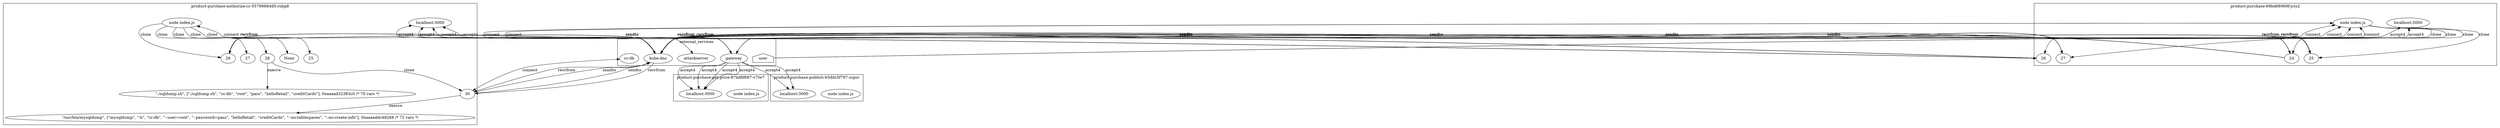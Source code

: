 digraph G {
	subgraph "cluster_ product-purchase-authorize-cc-55799684d5-rnbp8 " {
		label=" product-purchase-authorize-cc-55799684d5-rnbp8 "
		10636 [label="node index.js"]
		"product-purchase-authorize-cc_localhost_3000" [label="localhost:3000"]
		"product-purchase-authorize-cc_localhost_3000" [label="localhost:3000"]
		10636 -> 15360 [label=clone]
		10636 -> 15358 [label=clone]
		10636 -> 15367 [label=clone]
		10636 -> 16531 [label=clone]
		"product-purchase-authorize-cc_localhost_3000" [label="localhost:3000"]
		"product-purchase-authorize-cc_localhost_3000" [label="localhost:3000"]
		10636 -> None [label=clone]
		15360 [label=25]
		15358 [label=26]
		15367 [label=27]
		16531 [label=28]
		" product-purchase-authorize-cc-55799684d5-rnbp8 _./sqldump.sh cc-db root pass helloRetail creditCards" [label="\"./sqldump.sh\", [\"./sqldump.sh\", \"cc-db\", \"root\", \"pass\", \"helloRetail\", \"creditCards\"], 0xaaaad32383c0 /* 70 vars */"]
		16531 -> " product-purchase-authorize-cc-55799684d5-rnbp8 _./sqldump.sh cc-db root pass helloRetail creditCards" [label=execve]
		16531 -> 16538 [label=clone]
		16538 [label=30]
		" product-purchase-authorize-cc-55799684d5-rnbp8 _mysqldump -h cc-db --user=root --password=pass helloRetail creditCards --no-tablespaces --no-create-info" [label="\"/usr/bin/mysqldump\", [\"mysqldump\", \"-h\", \"cc-db\", \"--user=root\", \"--password=pass\", \"helloRetail\", \"creditCards\", \"--no-tablespaces\", \"--no-create-info\"], 0xaaaaddc48268 /* 72 vars */"]
		16538 -> " product-purchase-authorize-cc-55799684d5-rnbp8 _mysqldump -h cc-db --user=root --password=pass helloRetail creditCards --no-tablespaces --no-create-info" [label=execve]
	}
	subgraph "cluster_ product-purchase-69bd66969f-jcts2 " {
		label=" product-purchase-69bd66969f-jcts2 "
		11585 [label="node index.js"]
		"product-purchase_localhost_3000" [label="localhost:3000"]
		"product-purchase_localhost_3000" [label="localhost:3000"]
		11585 -> 15313 [label=clone]
		11585 -> 15305 [label=clone]
		11585 -> 15300 [label=clone]
		11585 -> 15321 [label=clone]
		15313 [label=24]
		15305 [label=25]
		15300 [label=26]
		15321 [label=27]
	}
	subgraph "cluster_ product-purchase-get-price-87bd8f687-v7lw7 " {
		label=" product-purchase-get-price-87bd8f687-v7lw7 "
		12826 [label="node index.js"]
		"product-purchase-get-price_localhost_3000" [label="localhost:3000"]
		"product-purchase-get-price_localhost_3000" [label="localhost:3000"]
		"product-purchase-get-price_localhost_3000" [label="localhost:3000"]
		"product-purchase-get-price_localhost_3000" [label="localhost:3000"]
	}
	subgraph "cluster_ product-purchase-publish-65ddc5f797-szpsr " {
		label=" product-purchase-publish-65ddc5f797-szpsr "
		14313 [label="node index.js"]
		"product-purchase-publish_localhost_3000" [label="localhost:3000"]
		"product-purchase-publish_localhost_3000" [label="localhost:3000"]
	}
	subgraph cluster_services {
		label=external_services
		user [shape=house]
		"10.107.89.58_8080" -> "product-purchase-authorize-cc_localhost_3000" [label=accept4]
		"10.107.89.58_8080" -> "product-purchase-authorize-cc_localhost_3000" [label=accept4]
		"10.107.60.40_8889" [label=attackserver]
		10636 -> "10.107.60.40_8889" [label=connect dir=both]
		"10.107.89.58_8080" -> "product-purchase-authorize-cc_localhost_3000" [label=accept4]
		"10.107.89.58_8080" -> "product-purchase-authorize-cc_localhost_3000" [label=accept4]
		"10.96.0.10_53" [label="kube-dns"]
		15358 -> "10.96.0.10_53" [label=sendto]
		"10.96.0.10_53" [label="kube-dns"]
		15358 -> "10.96.0.10_53" [label=sendto]
		"10.96.0.10_53" [label="kube-dns"]
		"10.96.0.10_53" -> 15358 [label=recvfrom]
		"10.96.0.10_53" [label="kube-dns"]
		"10.96.0.10_53" -> 15358 [label=recvfrom]
		"10.96.0.10_53" [label="kube-dns"]
		15358 -> "10.96.0.10_53" [label=sendto]
		"10.96.0.10_53" [label="kube-dns"]
		15358 -> "10.96.0.10_53" [label=sendto]
		"10.96.0.10_53" [label="kube-dns"]
		"10.96.0.10_53" -> 15358 [label=recvfrom]
		"10.96.0.10_53" [label="kube-dns"]
		"10.96.0.10_53" -> 15358 [label=recvfrom]
		"10.96.0.10_53" [label="kube-dns"]
		15358 -> "10.96.0.10_53" [label=sendto]
		"10.96.0.10_53" [label="kube-dns"]
		15358 -> "10.96.0.10_53" [label=sendto]
		"10.96.0.10_53" [label="kube-dns"]
		"10.96.0.10_53" -> 15358 [label=recvfrom]
		"10.96.0.10_53" [label="kube-dns"]
		"10.96.0.10_53" -> 15358 [label=recvfrom]
		"10.96.0.10_53" [label="kube-dns"]
		15358 -> "10.96.0.10_53" [label=sendto]
		"10.96.0.10_53" [label="kube-dns"]
		15358 -> "10.96.0.10_53" [label=sendto]
		"10.96.0.10_53" [label="kube-dns"]
		"10.96.0.10_53" -> 15358 [label=recvfrom]
		"10.96.0.10_53" [label="kube-dns"]
		"10.96.0.10_53" -> 15358 [label=recvfrom]
		"10.96.0.10_53" [label="kube-dns"]
		16538 -> "10.96.0.10_53" [label=sendto]
		"10.96.0.10_53" [label="kube-dns"]
		16538 -> "10.96.0.10_53" [label=sendto]
		"10.96.0.10_53" [label="kube-dns"]
		"10.96.0.10_53" -> 16538 [label=recvfrom]
		"10.96.0.10_53" [label="kube-dns"]
		"10.96.0.10_53" -> 16538 [label=recvfrom]
		"10.102.212.90_3306" [label="cc-db"]
		16538 -> "10.102.212.90_3306" [label=connect dir=both]
		user -> "product-purchase_localhost_3000" [label=accept4]
		user -> "product-purchase_localhost_3000" [label=accept4]
		"10.107.89.58_8080" [label=gateway]
		11585 -> "10.107.89.58_8080" [label=connect dir=both]
		"10.107.89.58_8080" [label=gateway]
		11585 -> "10.107.89.58_8080" [label=connect dir=both]
		"10.107.89.58_8080" [label=gateway]
		11585 -> "10.107.89.58_8080" [label=connect dir=both]
		"10.107.89.58_8080" [label=gateway]
		11585 -> "10.107.89.58_8080" [label=connect dir=both]
		"10.107.89.58_8080" [label=gateway]
		11585 -> "10.107.89.58_8080" [label=connect dir=both]
		"10.107.89.58_8080" [label=gateway]
		11585 -> "10.107.89.58_8080" [label=connect dir=both]
		"10.96.0.10_53" [label="kube-dns"]
		15313 -> "10.96.0.10_53" [label=sendto]
		"10.96.0.10_53" [label="kube-dns"]
		15313 -> "10.96.0.10_53" [label=sendto]
		"10.96.0.10_53" [label="kube-dns"]
		"10.96.0.10_53" -> 15313 [label=recvfrom]
		"10.96.0.10_53" [label="kube-dns"]
		"10.96.0.10_53" -> 15313 [label=recvfrom]
		"10.96.0.10_53" [label="kube-dns"]
		15313 -> "10.96.0.10_53" [label=sendto]
		"10.96.0.10_53" [label="kube-dns"]
		15313 -> "10.96.0.10_53" [label=sendto]
		"10.96.0.10_53" [label="kube-dns"]
		"10.96.0.10_53" -> 15313 [label=recvfrom]
		"10.96.0.10_53" [label="kube-dns"]
		"10.96.0.10_53" -> 15313 [label=recvfrom]
		"10.96.0.10_53" [label="kube-dns"]
		15313 -> "10.96.0.10_53" [label=sendto]
		"10.96.0.10_53" [label="kube-dns"]
		15313 -> "10.96.0.10_53" [label=sendto]
		"10.96.0.10_53" [label="kube-dns"]
		"10.96.0.10_53" -> 15313 [label=recvfrom]
		"10.96.0.10_53" [label="kube-dns"]
		"10.96.0.10_53" -> 15313 [label=recvfrom]
		"10.96.0.10_53" [label="kube-dns"]
		15313 -> "10.96.0.10_53" [label=sendto]
		"10.96.0.10_53" [label="kube-dns"]
		15313 -> "10.96.0.10_53" [label=sendto]
		"10.96.0.10_53" [label="kube-dns"]
		"10.96.0.10_53" -> 15313 [label=recvfrom]
		"10.96.0.10_53" [label="kube-dns"]
		"10.96.0.10_53" -> 15313 [label=recvfrom]
		"10.96.0.10_53" [label="kube-dns"]
		15305 -> "10.96.0.10_53" [label=sendto]
		"10.96.0.10_53" [label="kube-dns"]
		15305 -> "10.96.0.10_53" [label=sendto]
		"10.96.0.10_53" [label="kube-dns"]
		"10.96.0.10_53" -> 15305 [label=recvfrom]
		"10.96.0.10_53" [label="kube-dns"]
		"10.96.0.10_53" -> 15305 [label=recvfrom]
		"10.96.0.10_53" [label="kube-dns"]
		15305 -> "10.96.0.10_53" [label=sendto]
		"10.96.0.10_53" [label="kube-dns"]
		15305 -> "10.96.0.10_53" [label=sendto]
		"10.96.0.10_53" [label="kube-dns"]
		"10.96.0.10_53" -> 15305 [label=recvfrom]
		"10.96.0.10_53" [label="kube-dns"]
		"10.96.0.10_53" -> 15305 [label=recvfrom]
		"10.96.0.10_53" [label="kube-dns"]
		15305 -> "10.96.0.10_53" [label=sendto]
		"10.96.0.10_53" [label="kube-dns"]
		15305 -> "10.96.0.10_53" [label=sendto]
		"10.96.0.10_53" [label="kube-dns"]
		"10.96.0.10_53" -> 15305 [label=recvfrom]
		"10.96.0.10_53" [label="kube-dns"]
		"10.96.0.10_53" -> 15305 [label=recvfrom]
		"10.96.0.10_53" [label="kube-dns"]
		15305 -> "10.96.0.10_53" [label=sendto]
		"10.96.0.10_53" [label="kube-dns"]
		15305 -> "10.96.0.10_53" [label=sendto]
		"10.96.0.10_53" [label="kube-dns"]
		"10.96.0.10_53" -> 15305 [label=recvfrom]
		"10.96.0.10_53" [label="kube-dns"]
		"10.96.0.10_53" -> 15305 [label=recvfrom]
		"10.96.0.10_53" [label="kube-dns"]
		15305 -> "10.96.0.10_53" [label=sendto]
		"10.96.0.10_53" [label="kube-dns"]
		15305 -> "10.96.0.10_53" [label=sendto]
		"10.96.0.10_53" [label="kube-dns"]
		"10.96.0.10_53" -> 15305 [label=recvfrom]
		"10.96.0.10_53" [label="kube-dns"]
		"10.96.0.10_53" -> 15305 [label=recvfrom]
		"10.96.0.10_53" [label="kube-dns"]
		15305 -> "10.96.0.10_53" [label=sendto]
		"10.96.0.10_53" [label="kube-dns"]
		15305 -> "10.96.0.10_53" [label=sendto]
		"10.96.0.10_53" [label="kube-dns"]
		"10.96.0.10_53" -> 15305 [label=recvfrom]
		"10.96.0.10_53" [label="kube-dns"]
		"10.96.0.10_53" -> 15305 [label=recvfrom]
		"10.96.0.10_53" [label="kube-dns"]
		15305 -> "10.96.0.10_53" [label=sendto]
		"10.96.0.10_53" [label="kube-dns"]
		15305 -> "10.96.0.10_53" [label=sendto]
		"10.96.0.10_53" [label="kube-dns"]
		"10.96.0.10_53" -> 15305 [label=recvfrom]
		"10.96.0.10_53" [label="kube-dns"]
		"10.96.0.10_53" -> 15305 [label=recvfrom]
		"10.96.0.10_53" [label="kube-dns"]
		15305 -> "10.96.0.10_53" [label=sendto]
		"10.96.0.10_53" [label="kube-dns"]
		15305 -> "10.96.0.10_53" [label=sendto]
		"10.96.0.10_53" [label="kube-dns"]
		"10.96.0.10_53" -> 15305 [label=recvfrom]
		"10.96.0.10_53" [label="kube-dns"]
		"10.96.0.10_53" -> 15305 [label=recvfrom]
		"10.96.0.10_53" [label="kube-dns"]
		15300 -> "10.96.0.10_53" [label=sendto]
		"10.96.0.10_53" [label="kube-dns"]
		15300 -> "10.96.0.10_53" [label=sendto]
		"10.96.0.10_53" [label="kube-dns"]
		"10.96.0.10_53" -> 15300 [label=recvfrom]
		"10.96.0.10_53" [label="kube-dns"]
		"10.96.0.10_53" -> 15300 [label=recvfrom]
		"10.96.0.10_53" [label="kube-dns"]
		15300 -> "10.96.0.10_53" [label=sendto]
		"10.96.0.10_53" [label="kube-dns"]
		15300 -> "10.96.0.10_53" [label=sendto]
		"10.96.0.10_53" [label="kube-dns"]
		"10.96.0.10_53" -> 15300 [label=recvfrom]
		"10.96.0.10_53" [label="kube-dns"]
		"10.96.0.10_53" -> 15300 [label=recvfrom]
		"10.96.0.10_53" [label="kube-dns"]
		15300 -> "10.96.0.10_53" [label=sendto]
		"10.96.0.10_53" [label="kube-dns"]
		15300 -> "10.96.0.10_53" [label=sendto]
		"10.96.0.10_53" [label="kube-dns"]
		"10.96.0.10_53" -> 15300 [label=recvfrom]
		"10.96.0.10_53" [label="kube-dns"]
		"10.96.0.10_53" -> 15300 [label=recvfrom]
		"10.96.0.10_53" [label="kube-dns"]
		15300 -> "10.96.0.10_53" [label=sendto]
		"10.96.0.10_53" [label="kube-dns"]
		15300 -> "10.96.0.10_53" [label=sendto]
		"10.96.0.10_53" [label="kube-dns"]
		"10.96.0.10_53" -> 15300 [label=recvfrom]
		"10.96.0.10_53" [label="kube-dns"]
		"10.96.0.10_53" -> 15300 [label=recvfrom]
		"10.96.0.10_53" [label="kube-dns"]
		15300 -> "10.96.0.10_53" [label=sendto]
		"10.96.0.10_53" [label="kube-dns"]
		15300 -> "10.96.0.10_53" [label=sendto]
		"10.96.0.10_53" [label="kube-dns"]
		"10.96.0.10_53" -> 15300 [label=recvfrom]
		"10.96.0.10_53" [label="kube-dns"]
		"10.96.0.10_53" -> 15300 [label=recvfrom]
		"10.96.0.10_53" [label="kube-dns"]
		15300 -> "10.96.0.10_53" [label=sendto]
		"10.96.0.10_53" [label="kube-dns"]
		15300 -> "10.96.0.10_53" [label=sendto]
		"10.96.0.10_53" [label="kube-dns"]
		"10.96.0.10_53" -> 15300 [label=recvfrom]
		"10.96.0.10_53" [label="kube-dns"]
		"10.96.0.10_53" -> 15300 [label=recvfrom]
		"10.96.0.10_53" [label="kube-dns"]
		15300 -> "10.96.0.10_53" [label=sendto]
		"10.96.0.10_53" [label="kube-dns"]
		15300 -> "10.96.0.10_53" [label=sendto]
		"10.96.0.10_53" [label="kube-dns"]
		"10.96.0.10_53" -> 15300 [label=recvfrom]
		"10.96.0.10_53" [label="kube-dns"]
		"10.96.0.10_53" -> 15300 [label=recvfrom]
		"10.96.0.10_53" [label="kube-dns"]
		15300 -> "10.96.0.10_53" [label=sendto]
		"10.96.0.10_53" [label="kube-dns"]
		15300 -> "10.96.0.10_53" [label=sendto]
		"10.96.0.10_53" [label="kube-dns"]
		"10.96.0.10_53" -> 15300 [label=recvfrom]
		"10.96.0.10_53" [label="kube-dns"]
		"10.96.0.10_53" -> 15300 [label=recvfrom]
		"10.96.0.10_53" [label="kube-dns"]
		15321 -> "10.96.0.10_53" [label=sendto]
		"10.96.0.10_53" [label="kube-dns"]
		15321 -> "10.96.0.10_53" [label=sendto]
		"10.96.0.10_53" [label="kube-dns"]
		"10.96.0.10_53" -> 15321 [label=recvfrom]
		"10.96.0.10_53" [label="kube-dns"]
		"10.96.0.10_53" -> 15321 [label=recvfrom]
		"10.96.0.10_53" [label="kube-dns"]
		15321 -> "10.96.0.10_53" [label=sendto]
		"10.96.0.10_53" [label="kube-dns"]
		15321 -> "10.96.0.10_53" [label=sendto]
		"10.96.0.10_53" [label="kube-dns"]
		"10.96.0.10_53" -> 15321 [label=recvfrom]
		"10.96.0.10_53" [label="kube-dns"]
		"10.96.0.10_53" -> 15321 [label=recvfrom]
		"10.96.0.10_53" [label="kube-dns"]
		15321 -> "10.96.0.10_53" [label=sendto]
		"10.96.0.10_53" [label="kube-dns"]
		15321 -> "10.96.0.10_53" [label=sendto]
		"10.96.0.10_53" [label="kube-dns"]
		"10.96.0.10_53" -> 15321 [label=recvfrom]
		"10.96.0.10_53" [label="kube-dns"]
		"10.96.0.10_53" -> 15321 [label=recvfrom]
		"10.96.0.10_53" [label="kube-dns"]
		15321 -> "10.96.0.10_53" [label=sendto]
		"10.96.0.10_53" [label="kube-dns"]
		15321 -> "10.96.0.10_53" [label=sendto]
		"10.96.0.10_53" [label="kube-dns"]
		"10.96.0.10_53" -> 15321 [label=recvfrom]
		"10.96.0.10_53" [label="kube-dns"]
		"10.96.0.10_53" -> 15321 [label=recvfrom]
		"10.107.89.58_8080" -> "product-purchase-get-price_localhost_3000" [label=accept4]
		"10.107.89.58_8080" -> "product-purchase-get-price_localhost_3000" [label=accept4]
		"10.107.89.58_8080" -> "product-purchase-get-price_localhost_3000" [label=accept4]
		"10.107.89.58_8080" -> "product-purchase-get-price_localhost_3000" [label=accept4]
		"10.107.89.58_8080" -> "product-purchase-publish_localhost_3000" [label=accept4]
		"10.107.89.58_8080" -> "product-purchase-publish_localhost_3000" [label=accept4]
	}
}
